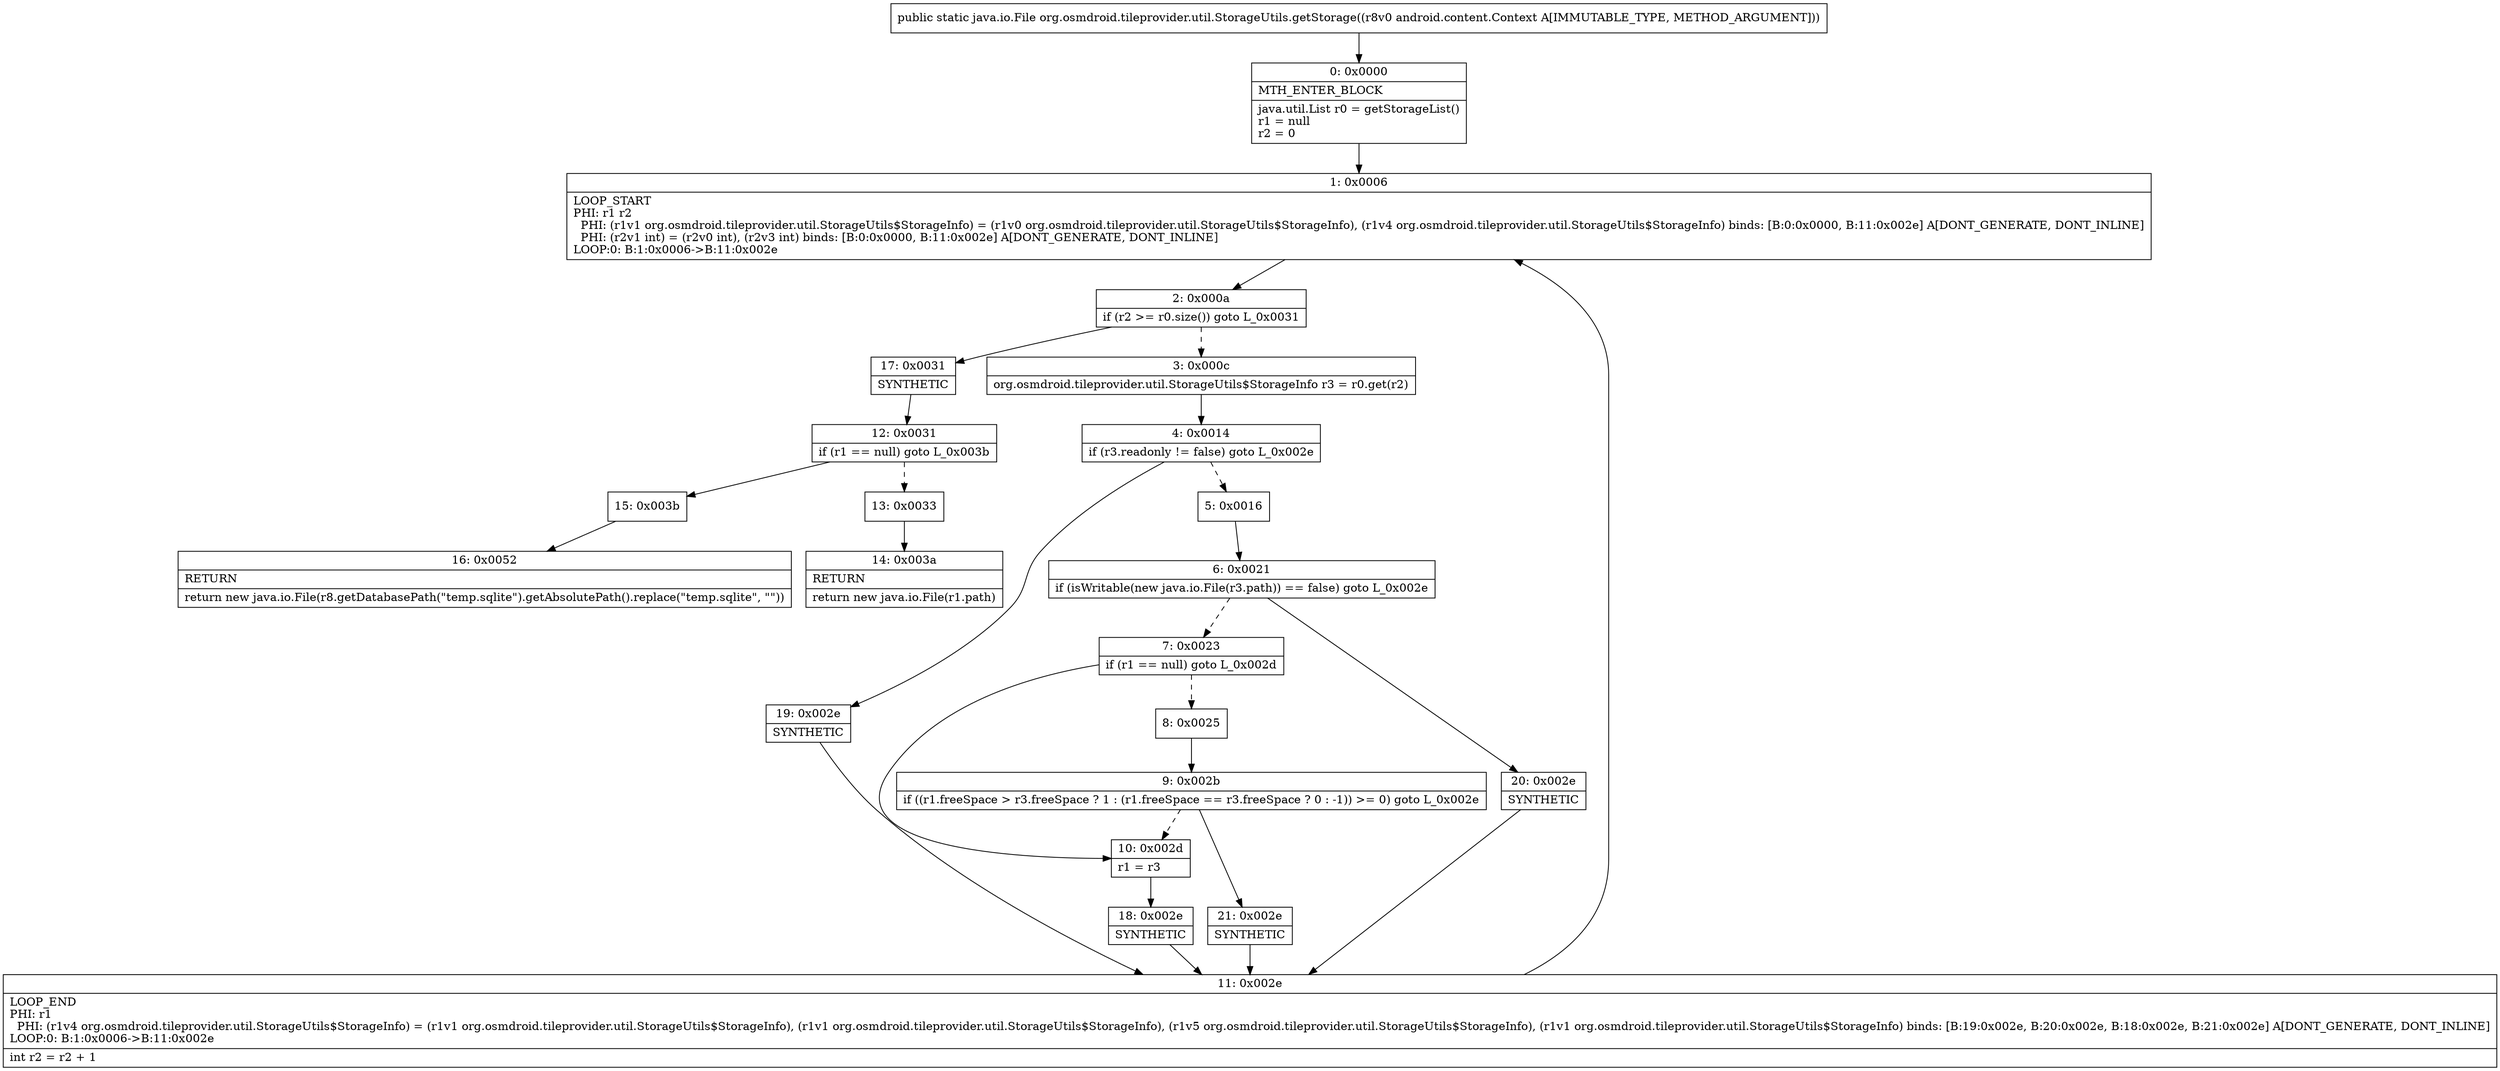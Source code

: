 digraph "CFG fororg.osmdroid.tileprovider.util.StorageUtils.getStorage(Landroid\/content\/Context;)Ljava\/io\/File;" {
Node_0 [shape=record,label="{0\:\ 0x0000|MTH_ENTER_BLOCK\l|java.util.List r0 = getStorageList()\lr1 = null\lr2 = 0\l}"];
Node_1 [shape=record,label="{1\:\ 0x0006|LOOP_START\lPHI: r1 r2 \l  PHI: (r1v1 org.osmdroid.tileprovider.util.StorageUtils$StorageInfo) = (r1v0 org.osmdroid.tileprovider.util.StorageUtils$StorageInfo), (r1v4 org.osmdroid.tileprovider.util.StorageUtils$StorageInfo) binds: [B:0:0x0000, B:11:0x002e] A[DONT_GENERATE, DONT_INLINE]\l  PHI: (r2v1 int) = (r2v0 int), (r2v3 int) binds: [B:0:0x0000, B:11:0x002e] A[DONT_GENERATE, DONT_INLINE]\lLOOP:0: B:1:0x0006\-\>B:11:0x002e\l}"];
Node_2 [shape=record,label="{2\:\ 0x000a|if (r2 \>= r0.size()) goto L_0x0031\l}"];
Node_3 [shape=record,label="{3\:\ 0x000c|org.osmdroid.tileprovider.util.StorageUtils$StorageInfo r3 = r0.get(r2)\l}"];
Node_4 [shape=record,label="{4\:\ 0x0014|if (r3.readonly != false) goto L_0x002e\l}"];
Node_5 [shape=record,label="{5\:\ 0x0016}"];
Node_6 [shape=record,label="{6\:\ 0x0021|if (isWritable(new java.io.File(r3.path)) == false) goto L_0x002e\l}"];
Node_7 [shape=record,label="{7\:\ 0x0023|if (r1 == null) goto L_0x002d\l}"];
Node_8 [shape=record,label="{8\:\ 0x0025}"];
Node_9 [shape=record,label="{9\:\ 0x002b|if ((r1.freeSpace \> r3.freeSpace ? 1 : (r1.freeSpace == r3.freeSpace ? 0 : \-1)) \>= 0) goto L_0x002e\l}"];
Node_10 [shape=record,label="{10\:\ 0x002d|r1 = r3\l}"];
Node_11 [shape=record,label="{11\:\ 0x002e|LOOP_END\lPHI: r1 \l  PHI: (r1v4 org.osmdroid.tileprovider.util.StorageUtils$StorageInfo) = (r1v1 org.osmdroid.tileprovider.util.StorageUtils$StorageInfo), (r1v1 org.osmdroid.tileprovider.util.StorageUtils$StorageInfo), (r1v5 org.osmdroid.tileprovider.util.StorageUtils$StorageInfo), (r1v1 org.osmdroid.tileprovider.util.StorageUtils$StorageInfo) binds: [B:19:0x002e, B:20:0x002e, B:18:0x002e, B:21:0x002e] A[DONT_GENERATE, DONT_INLINE]\lLOOP:0: B:1:0x0006\-\>B:11:0x002e\l|int r2 = r2 + 1\l}"];
Node_12 [shape=record,label="{12\:\ 0x0031|if (r1 == null) goto L_0x003b\l}"];
Node_13 [shape=record,label="{13\:\ 0x0033}"];
Node_14 [shape=record,label="{14\:\ 0x003a|RETURN\l|return new java.io.File(r1.path)\l}"];
Node_15 [shape=record,label="{15\:\ 0x003b}"];
Node_16 [shape=record,label="{16\:\ 0x0052|RETURN\l|return new java.io.File(r8.getDatabasePath(\"temp.sqlite\").getAbsolutePath().replace(\"temp.sqlite\", \"\"))\l}"];
Node_17 [shape=record,label="{17\:\ 0x0031|SYNTHETIC\l}"];
Node_18 [shape=record,label="{18\:\ 0x002e|SYNTHETIC\l}"];
Node_19 [shape=record,label="{19\:\ 0x002e|SYNTHETIC\l}"];
Node_20 [shape=record,label="{20\:\ 0x002e|SYNTHETIC\l}"];
Node_21 [shape=record,label="{21\:\ 0x002e|SYNTHETIC\l}"];
MethodNode[shape=record,label="{public static java.io.File org.osmdroid.tileprovider.util.StorageUtils.getStorage((r8v0 android.content.Context A[IMMUTABLE_TYPE, METHOD_ARGUMENT])) }"];
MethodNode -> Node_0;
Node_0 -> Node_1;
Node_1 -> Node_2;
Node_2 -> Node_3[style=dashed];
Node_2 -> Node_17;
Node_3 -> Node_4;
Node_4 -> Node_5[style=dashed];
Node_4 -> Node_19;
Node_5 -> Node_6;
Node_6 -> Node_7[style=dashed];
Node_6 -> Node_20;
Node_7 -> Node_8[style=dashed];
Node_7 -> Node_10;
Node_8 -> Node_9;
Node_9 -> Node_10[style=dashed];
Node_9 -> Node_21;
Node_10 -> Node_18;
Node_11 -> Node_1;
Node_12 -> Node_13[style=dashed];
Node_12 -> Node_15;
Node_13 -> Node_14;
Node_15 -> Node_16;
Node_17 -> Node_12;
Node_18 -> Node_11;
Node_19 -> Node_11;
Node_20 -> Node_11;
Node_21 -> Node_11;
}


